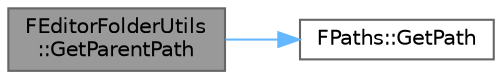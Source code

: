 digraph "FEditorFolderUtils::GetParentPath"
{
 // INTERACTIVE_SVG=YES
 // LATEX_PDF_SIZE
  bgcolor="transparent";
  edge [fontname=Helvetica,fontsize=10,labelfontname=Helvetica,labelfontsize=10];
  node [fontname=Helvetica,fontsize=10,shape=box,height=0.2,width=0.4];
  rankdir="LR";
  Node1 [id="Node000001",label="FEditorFolderUtils\l::GetParentPath",height=0.2,width=0.4,color="gray40", fillcolor="grey60", style="filled", fontcolor="black",tooltip="Get the parent path for the specified folder path."];
  Node1 -> Node2 [id="edge1_Node000001_Node000002",color="steelblue1",style="solid",tooltip=" "];
  Node2 [id="Node000002",label="FPaths::GetPath",height=0.2,width=0.4,color="grey40", fillcolor="white", style="filled",URL="$df/d4c/classFPaths.html#a51273c80e624e399f22169d5453f89b0",tooltip=" "];
}
